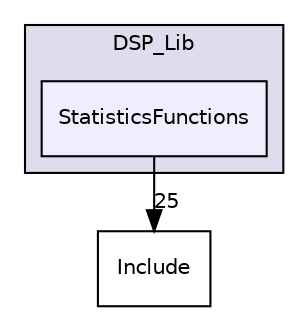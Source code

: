 digraph "/home/developer/mtrain-firmware/external/CMSIS/DSP_Lib/StatisticsFunctions" {
  compound=true
  node [ fontsize="10", fontname="Helvetica"];
  edge [ labelfontsize="10", labelfontname="Helvetica"];
  subgraph clusterdir_97395cc6f535af9ec28c028ceaf10592 {
    graph [ bgcolor="#ddddee", pencolor="black", label="DSP_Lib" fontname="Helvetica", fontsize="10", URL="dir_97395cc6f535af9ec28c028ceaf10592.html"]
  dir_052aae8c0758759ddd6f34b9fc9782dc [shape=box, label="StatisticsFunctions", style="filled", fillcolor="#eeeeff", pencolor="black", URL="dir_052aae8c0758759ddd6f34b9fc9782dc.html"];
  }
  dir_ea7e36173fdf5d3e10f7d99384a1945b [shape=box label="Include" URL="dir_ea7e36173fdf5d3e10f7d99384a1945b.html"];
  dir_052aae8c0758759ddd6f34b9fc9782dc->dir_ea7e36173fdf5d3e10f7d99384a1945b [headlabel="25", labeldistance=1.5 headhref="dir_000029_000032.html"];
}
